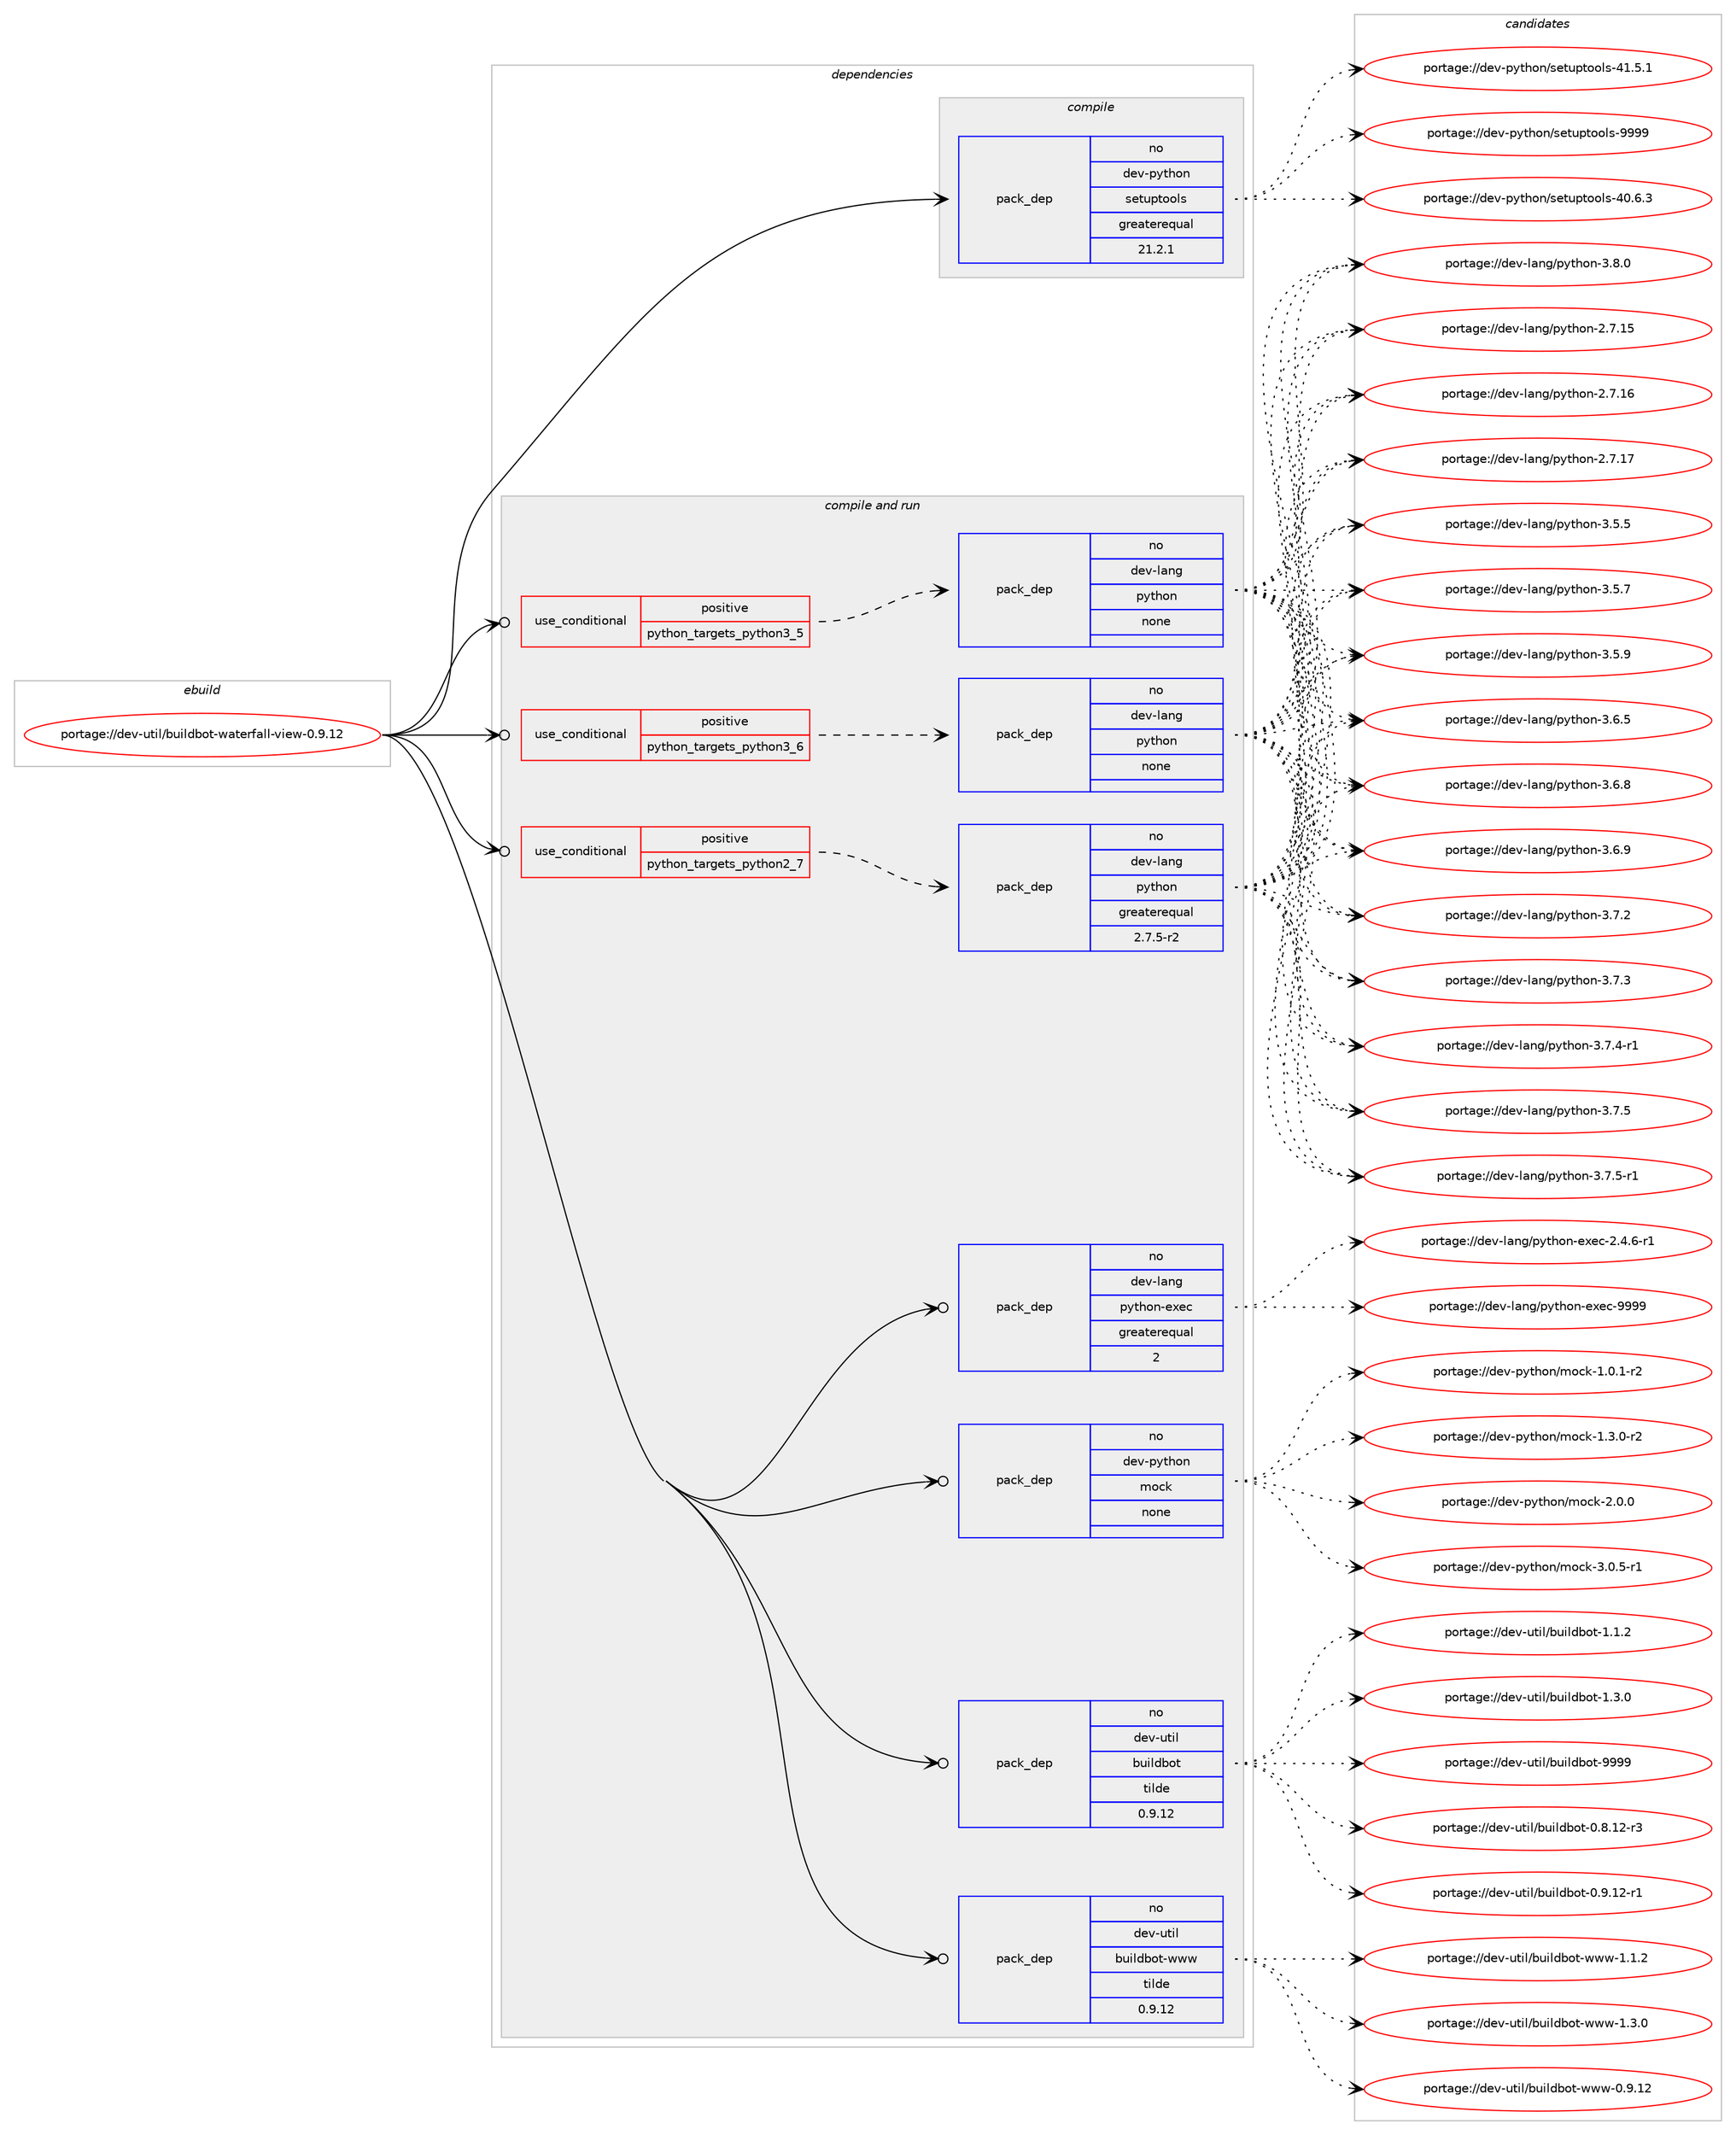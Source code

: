 digraph prolog {

# *************
# Graph options
# *************

newrank=true;
concentrate=true;
compound=true;
graph [rankdir=LR,fontname=Helvetica,fontsize=10,ranksep=1.5];#, ranksep=2.5, nodesep=0.2];
edge  [arrowhead=vee];
node  [fontname=Helvetica,fontsize=10];

# **********
# The ebuild
# **********

subgraph cluster_leftcol {
color=gray;
rank=same;
label=<<i>ebuild</i>>;
id [label="portage://dev-util/buildbot-waterfall-view-0.9.12", color=red, width=4, href="../dev-util/buildbot-waterfall-view-0.9.12.svg"];
}

# ****************
# The dependencies
# ****************

subgraph cluster_midcol {
color=gray;
label=<<i>dependencies</i>>;
subgraph cluster_compile {
fillcolor="#eeeeee";
style=filled;
label=<<i>compile</i>>;
subgraph pack185432 {
dependency259528 [label=<<TABLE BORDER="0" CELLBORDER="1" CELLSPACING="0" CELLPADDING="4" WIDTH="220"><TR><TD ROWSPAN="6" CELLPADDING="30">pack_dep</TD></TR><TR><TD WIDTH="110">no</TD></TR><TR><TD>dev-python</TD></TR><TR><TD>setuptools</TD></TR><TR><TD>greaterequal</TD></TR><TR><TD>21.2.1</TD></TR></TABLE>>, shape=none, color=blue];
}
id:e -> dependency259528:w [weight=20,style="solid",arrowhead="vee"];
}
subgraph cluster_compileandrun {
fillcolor="#eeeeee";
style=filled;
label=<<i>compile and run</i>>;
subgraph cond70475 {
dependency259529 [label=<<TABLE BORDER="0" CELLBORDER="1" CELLSPACING="0" CELLPADDING="4"><TR><TD ROWSPAN="3" CELLPADDING="10">use_conditional</TD></TR><TR><TD>positive</TD></TR><TR><TD>python_targets_python2_7</TD></TR></TABLE>>, shape=none, color=red];
subgraph pack185433 {
dependency259530 [label=<<TABLE BORDER="0" CELLBORDER="1" CELLSPACING="0" CELLPADDING="4" WIDTH="220"><TR><TD ROWSPAN="6" CELLPADDING="30">pack_dep</TD></TR><TR><TD WIDTH="110">no</TD></TR><TR><TD>dev-lang</TD></TR><TR><TD>python</TD></TR><TR><TD>greaterequal</TD></TR><TR><TD>2.7.5-r2</TD></TR></TABLE>>, shape=none, color=blue];
}
dependency259529:e -> dependency259530:w [weight=20,style="dashed",arrowhead="vee"];
}
id:e -> dependency259529:w [weight=20,style="solid",arrowhead="odotvee"];
subgraph cond70476 {
dependency259531 [label=<<TABLE BORDER="0" CELLBORDER="1" CELLSPACING="0" CELLPADDING="4"><TR><TD ROWSPAN="3" CELLPADDING="10">use_conditional</TD></TR><TR><TD>positive</TD></TR><TR><TD>python_targets_python3_5</TD></TR></TABLE>>, shape=none, color=red];
subgraph pack185434 {
dependency259532 [label=<<TABLE BORDER="0" CELLBORDER="1" CELLSPACING="0" CELLPADDING="4" WIDTH="220"><TR><TD ROWSPAN="6" CELLPADDING="30">pack_dep</TD></TR><TR><TD WIDTH="110">no</TD></TR><TR><TD>dev-lang</TD></TR><TR><TD>python</TD></TR><TR><TD>none</TD></TR><TR><TD></TD></TR></TABLE>>, shape=none, color=blue];
}
dependency259531:e -> dependency259532:w [weight=20,style="dashed",arrowhead="vee"];
}
id:e -> dependency259531:w [weight=20,style="solid",arrowhead="odotvee"];
subgraph cond70477 {
dependency259533 [label=<<TABLE BORDER="0" CELLBORDER="1" CELLSPACING="0" CELLPADDING="4"><TR><TD ROWSPAN="3" CELLPADDING="10">use_conditional</TD></TR><TR><TD>positive</TD></TR><TR><TD>python_targets_python3_6</TD></TR></TABLE>>, shape=none, color=red];
subgraph pack185435 {
dependency259534 [label=<<TABLE BORDER="0" CELLBORDER="1" CELLSPACING="0" CELLPADDING="4" WIDTH="220"><TR><TD ROWSPAN="6" CELLPADDING="30">pack_dep</TD></TR><TR><TD WIDTH="110">no</TD></TR><TR><TD>dev-lang</TD></TR><TR><TD>python</TD></TR><TR><TD>none</TD></TR><TR><TD></TD></TR></TABLE>>, shape=none, color=blue];
}
dependency259533:e -> dependency259534:w [weight=20,style="dashed",arrowhead="vee"];
}
id:e -> dependency259533:w [weight=20,style="solid",arrowhead="odotvee"];
subgraph pack185436 {
dependency259535 [label=<<TABLE BORDER="0" CELLBORDER="1" CELLSPACING="0" CELLPADDING="4" WIDTH="220"><TR><TD ROWSPAN="6" CELLPADDING="30">pack_dep</TD></TR><TR><TD WIDTH="110">no</TD></TR><TR><TD>dev-lang</TD></TR><TR><TD>python-exec</TD></TR><TR><TD>greaterequal</TD></TR><TR><TD>2</TD></TR></TABLE>>, shape=none, color=blue];
}
id:e -> dependency259535:w [weight=20,style="solid",arrowhead="odotvee"];
subgraph pack185437 {
dependency259536 [label=<<TABLE BORDER="0" CELLBORDER="1" CELLSPACING="0" CELLPADDING="4" WIDTH="220"><TR><TD ROWSPAN="6" CELLPADDING="30">pack_dep</TD></TR><TR><TD WIDTH="110">no</TD></TR><TR><TD>dev-python</TD></TR><TR><TD>mock</TD></TR><TR><TD>none</TD></TR><TR><TD></TD></TR></TABLE>>, shape=none, color=blue];
}
id:e -> dependency259536:w [weight=20,style="solid",arrowhead="odotvee"];
subgraph pack185438 {
dependency259537 [label=<<TABLE BORDER="0" CELLBORDER="1" CELLSPACING="0" CELLPADDING="4" WIDTH="220"><TR><TD ROWSPAN="6" CELLPADDING="30">pack_dep</TD></TR><TR><TD WIDTH="110">no</TD></TR><TR><TD>dev-util</TD></TR><TR><TD>buildbot</TD></TR><TR><TD>tilde</TD></TR><TR><TD>0.9.12</TD></TR></TABLE>>, shape=none, color=blue];
}
id:e -> dependency259537:w [weight=20,style="solid",arrowhead="odotvee"];
subgraph pack185439 {
dependency259538 [label=<<TABLE BORDER="0" CELLBORDER="1" CELLSPACING="0" CELLPADDING="4" WIDTH="220"><TR><TD ROWSPAN="6" CELLPADDING="30">pack_dep</TD></TR><TR><TD WIDTH="110">no</TD></TR><TR><TD>dev-util</TD></TR><TR><TD>buildbot-www</TD></TR><TR><TD>tilde</TD></TR><TR><TD>0.9.12</TD></TR></TABLE>>, shape=none, color=blue];
}
id:e -> dependency259538:w [weight=20,style="solid",arrowhead="odotvee"];
}
subgraph cluster_run {
fillcolor="#eeeeee";
style=filled;
label=<<i>run</i>>;
}
}

# **************
# The candidates
# **************

subgraph cluster_choices {
rank=same;
color=gray;
label=<<i>candidates</i>>;

subgraph choice185432 {
color=black;
nodesep=1;
choiceportage100101118451121211161041111104711510111611711211611111110811545524846544651 [label="portage://dev-python/setuptools-40.6.3", color=red, width=4,href="../dev-python/setuptools-40.6.3.svg"];
choiceportage100101118451121211161041111104711510111611711211611111110811545524946534649 [label="portage://dev-python/setuptools-41.5.1", color=red, width=4,href="../dev-python/setuptools-41.5.1.svg"];
choiceportage10010111845112121116104111110471151011161171121161111111081154557575757 [label="portage://dev-python/setuptools-9999", color=red, width=4,href="../dev-python/setuptools-9999.svg"];
dependency259528:e -> choiceportage100101118451121211161041111104711510111611711211611111110811545524846544651:w [style=dotted,weight="100"];
dependency259528:e -> choiceportage100101118451121211161041111104711510111611711211611111110811545524946534649:w [style=dotted,weight="100"];
dependency259528:e -> choiceportage10010111845112121116104111110471151011161171121161111111081154557575757:w [style=dotted,weight="100"];
}
subgraph choice185433 {
color=black;
nodesep=1;
choiceportage10010111845108971101034711212111610411111045504655464953 [label="portage://dev-lang/python-2.7.15", color=red, width=4,href="../dev-lang/python-2.7.15.svg"];
choiceportage10010111845108971101034711212111610411111045504655464954 [label="portage://dev-lang/python-2.7.16", color=red, width=4,href="../dev-lang/python-2.7.16.svg"];
choiceportage10010111845108971101034711212111610411111045504655464955 [label="portage://dev-lang/python-2.7.17", color=red, width=4,href="../dev-lang/python-2.7.17.svg"];
choiceportage100101118451089711010347112121116104111110455146534653 [label="portage://dev-lang/python-3.5.5", color=red, width=4,href="../dev-lang/python-3.5.5.svg"];
choiceportage100101118451089711010347112121116104111110455146534655 [label="portage://dev-lang/python-3.5.7", color=red, width=4,href="../dev-lang/python-3.5.7.svg"];
choiceportage100101118451089711010347112121116104111110455146534657 [label="portage://dev-lang/python-3.5.9", color=red, width=4,href="../dev-lang/python-3.5.9.svg"];
choiceportage100101118451089711010347112121116104111110455146544653 [label="portage://dev-lang/python-3.6.5", color=red, width=4,href="../dev-lang/python-3.6.5.svg"];
choiceportage100101118451089711010347112121116104111110455146544656 [label="portage://dev-lang/python-3.6.8", color=red, width=4,href="../dev-lang/python-3.6.8.svg"];
choiceportage100101118451089711010347112121116104111110455146544657 [label="portage://dev-lang/python-3.6.9", color=red, width=4,href="../dev-lang/python-3.6.9.svg"];
choiceportage100101118451089711010347112121116104111110455146554650 [label="portage://dev-lang/python-3.7.2", color=red, width=4,href="../dev-lang/python-3.7.2.svg"];
choiceportage100101118451089711010347112121116104111110455146554651 [label="portage://dev-lang/python-3.7.3", color=red, width=4,href="../dev-lang/python-3.7.3.svg"];
choiceportage1001011184510897110103471121211161041111104551465546524511449 [label="portage://dev-lang/python-3.7.4-r1", color=red, width=4,href="../dev-lang/python-3.7.4-r1.svg"];
choiceportage100101118451089711010347112121116104111110455146554653 [label="portage://dev-lang/python-3.7.5", color=red, width=4,href="../dev-lang/python-3.7.5.svg"];
choiceportage1001011184510897110103471121211161041111104551465546534511449 [label="portage://dev-lang/python-3.7.5-r1", color=red, width=4,href="../dev-lang/python-3.7.5-r1.svg"];
choiceportage100101118451089711010347112121116104111110455146564648 [label="portage://dev-lang/python-3.8.0", color=red, width=4,href="../dev-lang/python-3.8.0.svg"];
dependency259530:e -> choiceportage10010111845108971101034711212111610411111045504655464953:w [style=dotted,weight="100"];
dependency259530:e -> choiceportage10010111845108971101034711212111610411111045504655464954:w [style=dotted,weight="100"];
dependency259530:e -> choiceportage10010111845108971101034711212111610411111045504655464955:w [style=dotted,weight="100"];
dependency259530:e -> choiceportage100101118451089711010347112121116104111110455146534653:w [style=dotted,weight="100"];
dependency259530:e -> choiceportage100101118451089711010347112121116104111110455146534655:w [style=dotted,weight="100"];
dependency259530:e -> choiceportage100101118451089711010347112121116104111110455146534657:w [style=dotted,weight="100"];
dependency259530:e -> choiceportage100101118451089711010347112121116104111110455146544653:w [style=dotted,weight="100"];
dependency259530:e -> choiceportage100101118451089711010347112121116104111110455146544656:w [style=dotted,weight="100"];
dependency259530:e -> choiceportage100101118451089711010347112121116104111110455146544657:w [style=dotted,weight="100"];
dependency259530:e -> choiceportage100101118451089711010347112121116104111110455146554650:w [style=dotted,weight="100"];
dependency259530:e -> choiceportage100101118451089711010347112121116104111110455146554651:w [style=dotted,weight="100"];
dependency259530:e -> choiceportage1001011184510897110103471121211161041111104551465546524511449:w [style=dotted,weight="100"];
dependency259530:e -> choiceportage100101118451089711010347112121116104111110455146554653:w [style=dotted,weight="100"];
dependency259530:e -> choiceportage1001011184510897110103471121211161041111104551465546534511449:w [style=dotted,weight="100"];
dependency259530:e -> choiceportage100101118451089711010347112121116104111110455146564648:w [style=dotted,weight="100"];
}
subgraph choice185434 {
color=black;
nodesep=1;
choiceportage10010111845108971101034711212111610411111045504655464953 [label="portage://dev-lang/python-2.7.15", color=red, width=4,href="../dev-lang/python-2.7.15.svg"];
choiceportage10010111845108971101034711212111610411111045504655464954 [label="portage://dev-lang/python-2.7.16", color=red, width=4,href="../dev-lang/python-2.7.16.svg"];
choiceportage10010111845108971101034711212111610411111045504655464955 [label="portage://dev-lang/python-2.7.17", color=red, width=4,href="../dev-lang/python-2.7.17.svg"];
choiceportage100101118451089711010347112121116104111110455146534653 [label="portage://dev-lang/python-3.5.5", color=red, width=4,href="../dev-lang/python-3.5.5.svg"];
choiceportage100101118451089711010347112121116104111110455146534655 [label="portage://dev-lang/python-3.5.7", color=red, width=4,href="../dev-lang/python-3.5.7.svg"];
choiceportage100101118451089711010347112121116104111110455146534657 [label="portage://dev-lang/python-3.5.9", color=red, width=4,href="../dev-lang/python-3.5.9.svg"];
choiceportage100101118451089711010347112121116104111110455146544653 [label="portage://dev-lang/python-3.6.5", color=red, width=4,href="../dev-lang/python-3.6.5.svg"];
choiceportage100101118451089711010347112121116104111110455146544656 [label="portage://dev-lang/python-3.6.8", color=red, width=4,href="../dev-lang/python-3.6.8.svg"];
choiceportage100101118451089711010347112121116104111110455146544657 [label="portage://dev-lang/python-3.6.9", color=red, width=4,href="../dev-lang/python-3.6.9.svg"];
choiceportage100101118451089711010347112121116104111110455146554650 [label="portage://dev-lang/python-3.7.2", color=red, width=4,href="../dev-lang/python-3.7.2.svg"];
choiceportage100101118451089711010347112121116104111110455146554651 [label="portage://dev-lang/python-3.7.3", color=red, width=4,href="../dev-lang/python-3.7.3.svg"];
choiceportage1001011184510897110103471121211161041111104551465546524511449 [label="portage://dev-lang/python-3.7.4-r1", color=red, width=4,href="../dev-lang/python-3.7.4-r1.svg"];
choiceportage100101118451089711010347112121116104111110455146554653 [label="portage://dev-lang/python-3.7.5", color=red, width=4,href="../dev-lang/python-3.7.5.svg"];
choiceportage1001011184510897110103471121211161041111104551465546534511449 [label="portage://dev-lang/python-3.7.5-r1", color=red, width=4,href="../dev-lang/python-3.7.5-r1.svg"];
choiceportage100101118451089711010347112121116104111110455146564648 [label="portage://dev-lang/python-3.8.0", color=red, width=4,href="../dev-lang/python-3.8.0.svg"];
dependency259532:e -> choiceportage10010111845108971101034711212111610411111045504655464953:w [style=dotted,weight="100"];
dependency259532:e -> choiceportage10010111845108971101034711212111610411111045504655464954:w [style=dotted,weight="100"];
dependency259532:e -> choiceportage10010111845108971101034711212111610411111045504655464955:w [style=dotted,weight="100"];
dependency259532:e -> choiceportage100101118451089711010347112121116104111110455146534653:w [style=dotted,weight="100"];
dependency259532:e -> choiceportage100101118451089711010347112121116104111110455146534655:w [style=dotted,weight="100"];
dependency259532:e -> choiceportage100101118451089711010347112121116104111110455146534657:w [style=dotted,weight="100"];
dependency259532:e -> choiceportage100101118451089711010347112121116104111110455146544653:w [style=dotted,weight="100"];
dependency259532:e -> choiceportage100101118451089711010347112121116104111110455146544656:w [style=dotted,weight="100"];
dependency259532:e -> choiceportage100101118451089711010347112121116104111110455146544657:w [style=dotted,weight="100"];
dependency259532:e -> choiceportage100101118451089711010347112121116104111110455146554650:w [style=dotted,weight="100"];
dependency259532:e -> choiceportage100101118451089711010347112121116104111110455146554651:w [style=dotted,weight="100"];
dependency259532:e -> choiceportage1001011184510897110103471121211161041111104551465546524511449:w [style=dotted,weight="100"];
dependency259532:e -> choiceportage100101118451089711010347112121116104111110455146554653:w [style=dotted,weight="100"];
dependency259532:e -> choiceportage1001011184510897110103471121211161041111104551465546534511449:w [style=dotted,weight="100"];
dependency259532:e -> choiceportage100101118451089711010347112121116104111110455146564648:w [style=dotted,weight="100"];
}
subgraph choice185435 {
color=black;
nodesep=1;
choiceportage10010111845108971101034711212111610411111045504655464953 [label="portage://dev-lang/python-2.7.15", color=red, width=4,href="../dev-lang/python-2.7.15.svg"];
choiceportage10010111845108971101034711212111610411111045504655464954 [label="portage://dev-lang/python-2.7.16", color=red, width=4,href="../dev-lang/python-2.7.16.svg"];
choiceportage10010111845108971101034711212111610411111045504655464955 [label="portage://dev-lang/python-2.7.17", color=red, width=4,href="../dev-lang/python-2.7.17.svg"];
choiceportage100101118451089711010347112121116104111110455146534653 [label="portage://dev-lang/python-3.5.5", color=red, width=4,href="../dev-lang/python-3.5.5.svg"];
choiceportage100101118451089711010347112121116104111110455146534655 [label="portage://dev-lang/python-3.5.7", color=red, width=4,href="../dev-lang/python-3.5.7.svg"];
choiceportage100101118451089711010347112121116104111110455146534657 [label="portage://dev-lang/python-3.5.9", color=red, width=4,href="../dev-lang/python-3.5.9.svg"];
choiceportage100101118451089711010347112121116104111110455146544653 [label="portage://dev-lang/python-3.6.5", color=red, width=4,href="../dev-lang/python-3.6.5.svg"];
choiceportage100101118451089711010347112121116104111110455146544656 [label="portage://dev-lang/python-3.6.8", color=red, width=4,href="../dev-lang/python-3.6.8.svg"];
choiceportage100101118451089711010347112121116104111110455146544657 [label="portage://dev-lang/python-3.6.9", color=red, width=4,href="../dev-lang/python-3.6.9.svg"];
choiceportage100101118451089711010347112121116104111110455146554650 [label="portage://dev-lang/python-3.7.2", color=red, width=4,href="../dev-lang/python-3.7.2.svg"];
choiceportage100101118451089711010347112121116104111110455146554651 [label="portage://dev-lang/python-3.7.3", color=red, width=4,href="../dev-lang/python-3.7.3.svg"];
choiceportage1001011184510897110103471121211161041111104551465546524511449 [label="portage://dev-lang/python-3.7.4-r1", color=red, width=4,href="../dev-lang/python-3.7.4-r1.svg"];
choiceportage100101118451089711010347112121116104111110455146554653 [label="portage://dev-lang/python-3.7.5", color=red, width=4,href="../dev-lang/python-3.7.5.svg"];
choiceportage1001011184510897110103471121211161041111104551465546534511449 [label="portage://dev-lang/python-3.7.5-r1", color=red, width=4,href="../dev-lang/python-3.7.5-r1.svg"];
choiceportage100101118451089711010347112121116104111110455146564648 [label="portage://dev-lang/python-3.8.0", color=red, width=4,href="../dev-lang/python-3.8.0.svg"];
dependency259534:e -> choiceportage10010111845108971101034711212111610411111045504655464953:w [style=dotted,weight="100"];
dependency259534:e -> choiceportage10010111845108971101034711212111610411111045504655464954:w [style=dotted,weight="100"];
dependency259534:e -> choiceportage10010111845108971101034711212111610411111045504655464955:w [style=dotted,weight="100"];
dependency259534:e -> choiceportage100101118451089711010347112121116104111110455146534653:w [style=dotted,weight="100"];
dependency259534:e -> choiceportage100101118451089711010347112121116104111110455146534655:w [style=dotted,weight="100"];
dependency259534:e -> choiceportage100101118451089711010347112121116104111110455146534657:w [style=dotted,weight="100"];
dependency259534:e -> choiceportage100101118451089711010347112121116104111110455146544653:w [style=dotted,weight="100"];
dependency259534:e -> choiceportage100101118451089711010347112121116104111110455146544656:w [style=dotted,weight="100"];
dependency259534:e -> choiceportage100101118451089711010347112121116104111110455146544657:w [style=dotted,weight="100"];
dependency259534:e -> choiceportage100101118451089711010347112121116104111110455146554650:w [style=dotted,weight="100"];
dependency259534:e -> choiceportage100101118451089711010347112121116104111110455146554651:w [style=dotted,weight="100"];
dependency259534:e -> choiceportage1001011184510897110103471121211161041111104551465546524511449:w [style=dotted,weight="100"];
dependency259534:e -> choiceportage100101118451089711010347112121116104111110455146554653:w [style=dotted,weight="100"];
dependency259534:e -> choiceportage1001011184510897110103471121211161041111104551465546534511449:w [style=dotted,weight="100"];
dependency259534:e -> choiceportage100101118451089711010347112121116104111110455146564648:w [style=dotted,weight="100"];
}
subgraph choice185436 {
color=black;
nodesep=1;
choiceportage10010111845108971101034711212111610411111045101120101994550465246544511449 [label="portage://dev-lang/python-exec-2.4.6-r1", color=red, width=4,href="../dev-lang/python-exec-2.4.6-r1.svg"];
choiceportage10010111845108971101034711212111610411111045101120101994557575757 [label="portage://dev-lang/python-exec-9999", color=red, width=4,href="../dev-lang/python-exec-9999.svg"];
dependency259535:e -> choiceportage10010111845108971101034711212111610411111045101120101994550465246544511449:w [style=dotted,weight="100"];
dependency259535:e -> choiceportage10010111845108971101034711212111610411111045101120101994557575757:w [style=dotted,weight="100"];
}
subgraph choice185437 {
color=black;
nodesep=1;
choiceportage1001011184511212111610411111047109111991074549464846494511450 [label="portage://dev-python/mock-1.0.1-r2", color=red, width=4,href="../dev-python/mock-1.0.1-r2.svg"];
choiceportage1001011184511212111610411111047109111991074549465146484511450 [label="portage://dev-python/mock-1.3.0-r2", color=red, width=4,href="../dev-python/mock-1.3.0-r2.svg"];
choiceportage100101118451121211161041111104710911199107455046484648 [label="portage://dev-python/mock-2.0.0", color=red, width=4,href="../dev-python/mock-2.0.0.svg"];
choiceportage1001011184511212111610411111047109111991074551464846534511449 [label="portage://dev-python/mock-3.0.5-r1", color=red, width=4,href="../dev-python/mock-3.0.5-r1.svg"];
dependency259536:e -> choiceportage1001011184511212111610411111047109111991074549464846494511450:w [style=dotted,weight="100"];
dependency259536:e -> choiceportage1001011184511212111610411111047109111991074549465146484511450:w [style=dotted,weight="100"];
dependency259536:e -> choiceportage100101118451121211161041111104710911199107455046484648:w [style=dotted,weight="100"];
dependency259536:e -> choiceportage1001011184511212111610411111047109111991074551464846534511449:w [style=dotted,weight="100"];
}
subgraph choice185438 {
color=black;
nodesep=1;
choiceportage10010111845117116105108479811710510810098111116454846564649504511451 [label="portage://dev-util/buildbot-0.8.12-r3", color=red, width=4,href="../dev-util/buildbot-0.8.12-r3.svg"];
choiceportage10010111845117116105108479811710510810098111116454846574649504511449 [label="portage://dev-util/buildbot-0.9.12-r1", color=red, width=4,href="../dev-util/buildbot-0.9.12-r1.svg"];
choiceportage10010111845117116105108479811710510810098111116454946494650 [label="portage://dev-util/buildbot-1.1.2", color=red, width=4,href="../dev-util/buildbot-1.1.2.svg"];
choiceportage10010111845117116105108479811710510810098111116454946514648 [label="portage://dev-util/buildbot-1.3.0", color=red, width=4,href="../dev-util/buildbot-1.3.0.svg"];
choiceportage100101118451171161051084798117105108100981111164557575757 [label="portage://dev-util/buildbot-9999", color=red, width=4,href="../dev-util/buildbot-9999.svg"];
dependency259537:e -> choiceportage10010111845117116105108479811710510810098111116454846564649504511451:w [style=dotted,weight="100"];
dependency259537:e -> choiceportage10010111845117116105108479811710510810098111116454846574649504511449:w [style=dotted,weight="100"];
dependency259537:e -> choiceportage10010111845117116105108479811710510810098111116454946494650:w [style=dotted,weight="100"];
dependency259537:e -> choiceportage10010111845117116105108479811710510810098111116454946514648:w [style=dotted,weight="100"];
dependency259537:e -> choiceportage100101118451171161051084798117105108100981111164557575757:w [style=dotted,weight="100"];
}
subgraph choice185439 {
color=black;
nodesep=1;
choiceportage100101118451171161051084798117105108100981111164511911911945484657464950 [label="portage://dev-util/buildbot-www-0.9.12", color=red, width=4,href="../dev-util/buildbot-www-0.9.12.svg"];
choiceportage1001011184511711610510847981171051081009811111645119119119454946494650 [label="portage://dev-util/buildbot-www-1.1.2", color=red, width=4,href="../dev-util/buildbot-www-1.1.2.svg"];
choiceportage1001011184511711610510847981171051081009811111645119119119454946514648 [label="portage://dev-util/buildbot-www-1.3.0", color=red, width=4,href="../dev-util/buildbot-www-1.3.0.svg"];
dependency259538:e -> choiceportage100101118451171161051084798117105108100981111164511911911945484657464950:w [style=dotted,weight="100"];
dependency259538:e -> choiceportage1001011184511711610510847981171051081009811111645119119119454946494650:w [style=dotted,weight="100"];
dependency259538:e -> choiceportage1001011184511711610510847981171051081009811111645119119119454946514648:w [style=dotted,weight="100"];
}
}

}
